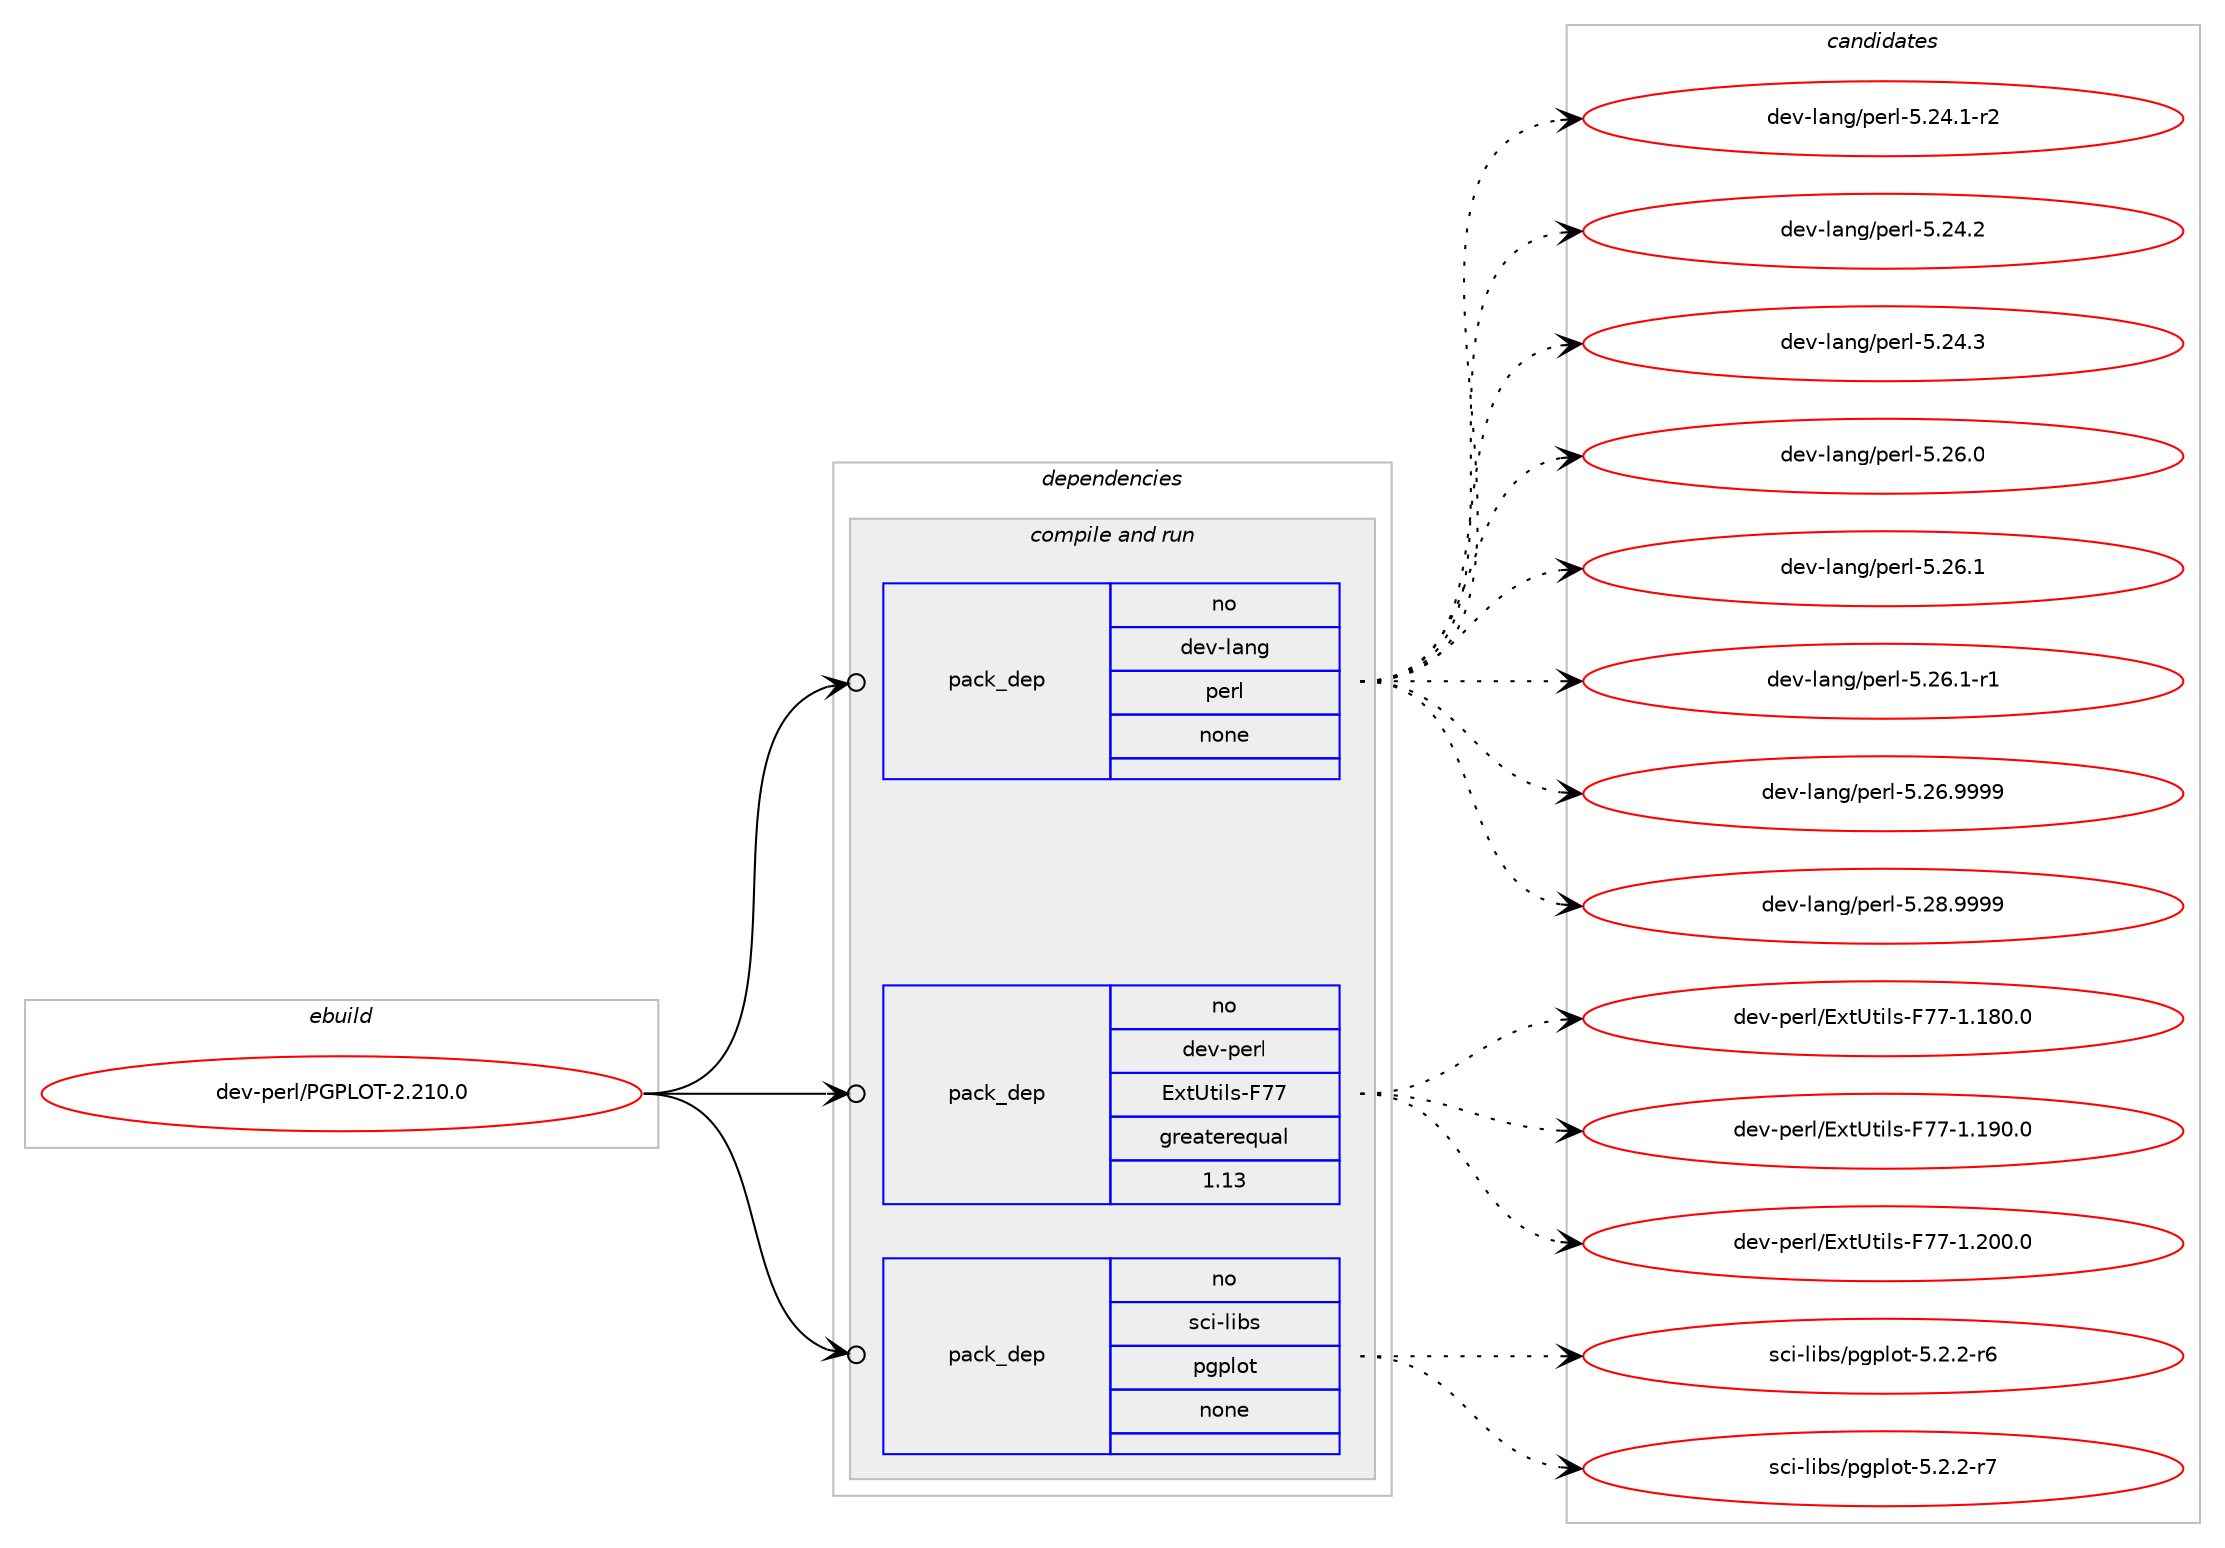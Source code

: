 digraph prolog {

# *************
# Graph options
# *************

newrank=true;
concentrate=true;
compound=true;
graph [rankdir=LR,fontname=Helvetica,fontsize=10,ranksep=1.5];#, ranksep=2.5, nodesep=0.2];
edge  [arrowhead=vee];
node  [fontname=Helvetica,fontsize=10];

# **********
# The ebuild
# **********

subgraph cluster_leftcol {
color=gray;
rank=same;
label=<<i>ebuild</i>>;
id [label="dev-perl/PGPLOT-2.210.0", color=red, width=4, href="../dev-perl/PGPLOT-2.210.0.svg"];
}

# ****************
# The dependencies
# ****************

subgraph cluster_midcol {
color=gray;
label=<<i>dependencies</i>>;
subgraph cluster_compile {
fillcolor="#eeeeee";
style=filled;
label=<<i>compile</i>>;
}
subgraph cluster_compileandrun {
fillcolor="#eeeeee";
style=filled;
label=<<i>compile and run</i>>;
subgraph pack105392 {
dependency136914 [label=<<TABLE BORDER="0" CELLBORDER="1" CELLSPACING="0" CELLPADDING="4" WIDTH="220"><TR><TD ROWSPAN="6" CELLPADDING="30">pack_dep</TD></TR><TR><TD WIDTH="110">no</TD></TR><TR><TD>dev-lang</TD></TR><TR><TD>perl</TD></TR><TR><TD>none</TD></TR><TR><TD></TD></TR></TABLE>>, shape=none, color=blue];
}
id:e -> dependency136914:w [weight=20,style="solid",arrowhead="odotvee"];
subgraph pack105393 {
dependency136915 [label=<<TABLE BORDER="0" CELLBORDER="1" CELLSPACING="0" CELLPADDING="4" WIDTH="220"><TR><TD ROWSPAN="6" CELLPADDING="30">pack_dep</TD></TR><TR><TD WIDTH="110">no</TD></TR><TR><TD>dev-perl</TD></TR><TR><TD>ExtUtils-F77</TD></TR><TR><TD>greaterequal</TD></TR><TR><TD>1.13</TD></TR></TABLE>>, shape=none, color=blue];
}
id:e -> dependency136915:w [weight=20,style="solid",arrowhead="odotvee"];
subgraph pack105394 {
dependency136916 [label=<<TABLE BORDER="0" CELLBORDER="1" CELLSPACING="0" CELLPADDING="4" WIDTH="220"><TR><TD ROWSPAN="6" CELLPADDING="30">pack_dep</TD></TR><TR><TD WIDTH="110">no</TD></TR><TR><TD>sci-libs</TD></TR><TR><TD>pgplot</TD></TR><TR><TD>none</TD></TR><TR><TD></TD></TR></TABLE>>, shape=none, color=blue];
}
id:e -> dependency136916:w [weight=20,style="solid",arrowhead="odotvee"];
}
subgraph cluster_run {
fillcolor="#eeeeee";
style=filled;
label=<<i>run</i>>;
}
}

# **************
# The candidates
# **************

subgraph cluster_choices {
rank=same;
color=gray;
label=<<i>candidates</i>>;

subgraph choice105392 {
color=black;
nodesep=1;
choice100101118451089711010347112101114108455346505246494511450 [label="dev-lang/perl-5.24.1-r2", color=red, width=4,href="../dev-lang/perl-5.24.1-r2.svg"];
choice10010111845108971101034711210111410845534650524650 [label="dev-lang/perl-5.24.2", color=red, width=4,href="../dev-lang/perl-5.24.2.svg"];
choice10010111845108971101034711210111410845534650524651 [label="dev-lang/perl-5.24.3", color=red, width=4,href="../dev-lang/perl-5.24.3.svg"];
choice10010111845108971101034711210111410845534650544648 [label="dev-lang/perl-5.26.0", color=red, width=4,href="../dev-lang/perl-5.26.0.svg"];
choice10010111845108971101034711210111410845534650544649 [label="dev-lang/perl-5.26.1", color=red, width=4,href="../dev-lang/perl-5.26.1.svg"];
choice100101118451089711010347112101114108455346505446494511449 [label="dev-lang/perl-5.26.1-r1", color=red, width=4,href="../dev-lang/perl-5.26.1-r1.svg"];
choice10010111845108971101034711210111410845534650544657575757 [label="dev-lang/perl-5.26.9999", color=red, width=4,href="../dev-lang/perl-5.26.9999.svg"];
choice10010111845108971101034711210111410845534650564657575757 [label="dev-lang/perl-5.28.9999", color=red, width=4,href="../dev-lang/perl-5.28.9999.svg"];
dependency136914:e -> choice100101118451089711010347112101114108455346505246494511450:w [style=dotted,weight="100"];
dependency136914:e -> choice10010111845108971101034711210111410845534650524650:w [style=dotted,weight="100"];
dependency136914:e -> choice10010111845108971101034711210111410845534650524651:w [style=dotted,weight="100"];
dependency136914:e -> choice10010111845108971101034711210111410845534650544648:w [style=dotted,weight="100"];
dependency136914:e -> choice10010111845108971101034711210111410845534650544649:w [style=dotted,weight="100"];
dependency136914:e -> choice100101118451089711010347112101114108455346505446494511449:w [style=dotted,weight="100"];
dependency136914:e -> choice10010111845108971101034711210111410845534650544657575757:w [style=dotted,weight="100"];
dependency136914:e -> choice10010111845108971101034711210111410845534650564657575757:w [style=dotted,weight="100"];
}
subgraph choice105393 {
color=black;
nodesep=1;
choice10010111845112101114108476912011685116105108115457055554549464956484648 [label="dev-perl/ExtUtils-F77-1.180.0", color=red, width=4,href="../dev-perl/ExtUtils-F77-1.180.0.svg"];
choice10010111845112101114108476912011685116105108115457055554549464957484648 [label="dev-perl/ExtUtils-F77-1.190.0", color=red, width=4,href="../dev-perl/ExtUtils-F77-1.190.0.svg"];
choice10010111845112101114108476912011685116105108115457055554549465048484648 [label="dev-perl/ExtUtils-F77-1.200.0", color=red, width=4,href="../dev-perl/ExtUtils-F77-1.200.0.svg"];
dependency136915:e -> choice10010111845112101114108476912011685116105108115457055554549464956484648:w [style=dotted,weight="100"];
dependency136915:e -> choice10010111845112101114108476912011685116105108115457055554549464957484648:w [style=dotted,weight="100"];
dependency136915:e -> choice10010111845112101114108476912011685116105108115457055554549465048484648:w [style=dotted,weight="100"];
}
subgraph choice105394 {
color=black;
nodesep=1;
choice115991054510810598115471121031121081111164553465046504511454 [label="sci-libs/pgplot-5.2.2-r6", color=red, width=4,href="../sci-libs/pgplot-5.2.2-r6.svg"];
choice115991054510810598115471121031121081111164553465046504511455 [label="sci-libs/pgplot-5.2.2-r7", color=red, width=4,href="../sci-libs/pgplot-5.2.2-r7.svg"];
dependency136916:e -> choice115991054510810598115471121031121081111164553465046504511454:w [style=dotted,weight="100"];
dependency136916:e -> choice115991054510810598115471121031121081111164553465046504511455:w [style=dotted,weight="100"];
}
}

}
